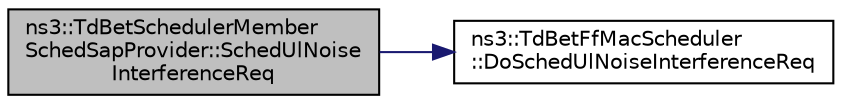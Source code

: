digraph "ns3::TdBetSchedulerMemberSchedSapProvider::SchedUlNoiseInterferenceReq"
{
  edge [fontname="Helvetica",fontsize="10",labelfontname="Helvetica",labelfontsize="10"];
  node [fontname="Helvetica",fontsize="10",shape=record];
  rankdir="LR";
  Node1 [label="ns3::TdBetSchedulerMember\lSchedSapProvider::SchedUlNoise\lInterferenceReq",height=0.2,width=0.4,color="black", fillcolor="grey75", style="filled", fontcolor="black"];
  Node1 -> Node2 [color="midnightblue",fontsize="10",style="solid"];
  Node2 [label="ns3::TdBetFfMacScheduler\l::DoSchedUlNoiseInterferenceReq",height=0.2,width=0.4,color="black", fillcolor="white", style="filled",URL="$d5/dee/classns3_1_1TdBetFfMacScheduler.html#ab588866d9f6be0ea8554b5749f57cb8e"];
}
